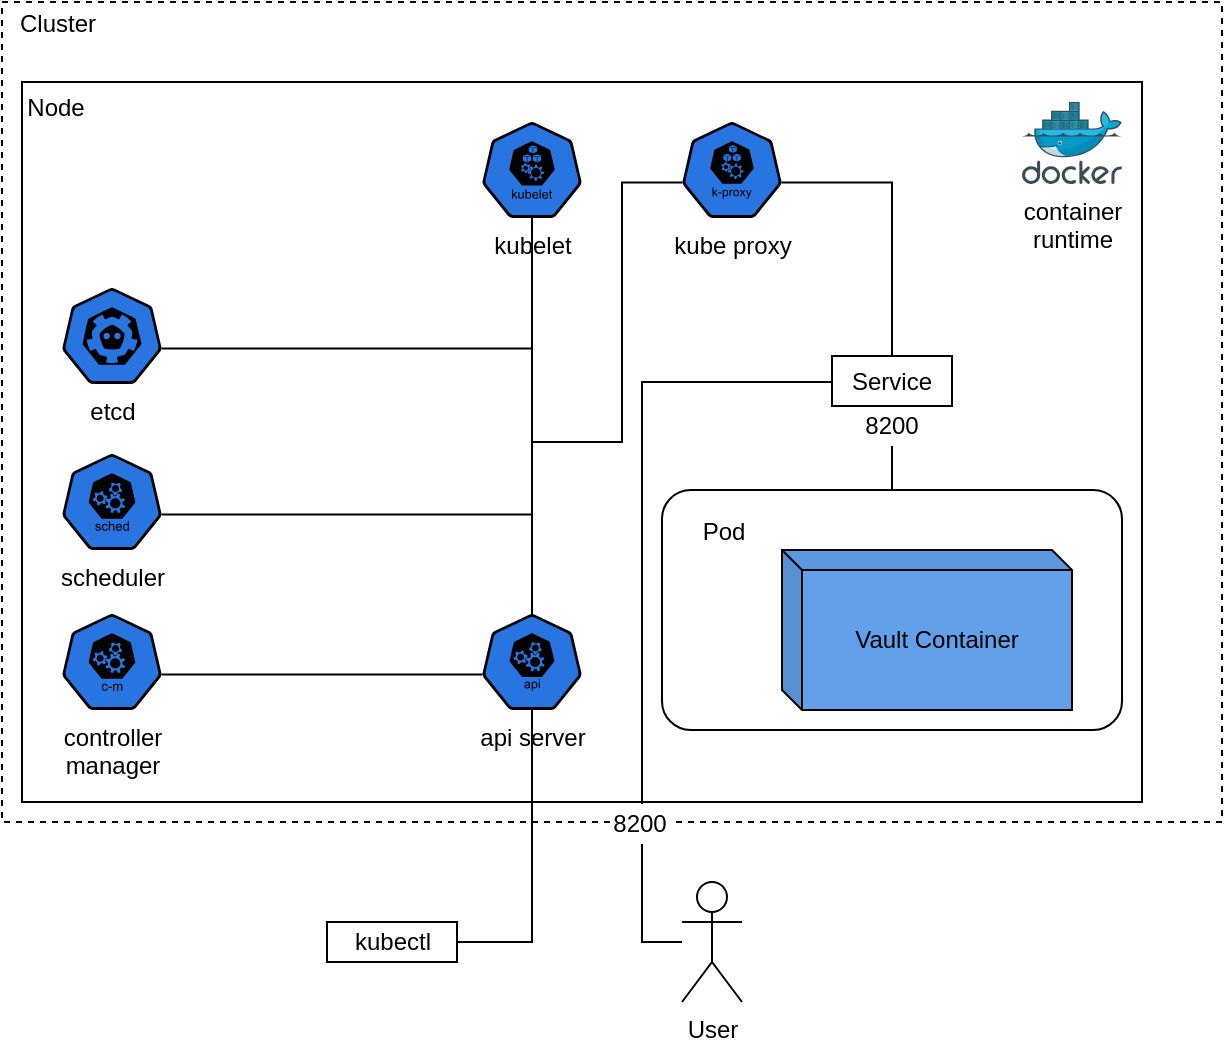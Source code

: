 <mxfile version="22.0.4" type="device">
  <diagram name="Page-1" id="daGm-d5KecSEp1XgCP-V">
    <mxGraphModel dx="1164" dy="773" grid="1" gridSize="10" guides="1" tooltips="1" connect="1" arrows="1" fold="1" page="1" pageScale="1" pageWidth="850" pageHeight="1100" background="none" math="0" shadow="0">
      <root>
        <mxCell id="0" />
        <mxCell id="1" parent="0" />
        <mxCell id="cbzeHhdR3mQzWy2dV4Z3-1" value="User" style="shape=umlActor;verticalLabelPosition=bottom;verticalAlign=top;html=1;outlineConnect=0;" parent="1" vertex="1">
          <mxGeometry x="480" y="550" width="30" height="60" as="geometry" />
        </mxCell>
        <mxCell id="cbzeHhdR3mQzWy2dV4Z3-3" value="&lt;div&gt;Cluster&lt;/div&gt;" style="rounded=0;whiteSpace=wrap;html=1;fillColor=none;dashed=1;comic=0;movableLabel=0;" parent="1" vertex="1">
          <mxGeometry x="140" y="110" width="610" height="410" as="geometry">
            <mxPoint x="-277" y="-194" as="offset" />
          </mxGeometry>
        </mxCell>
        <mxCell id="cbzeHhdR3mQzWy2dV4Z3-4" value="Node" style="rounded=0;whiteSpace=wrap;html=1;fillColor=none;container=0;metaEdit=0;movableLabel=0;noLabel=0;" parent="1" vertex="1">
          <mxGeometry x="150" y="150" width="560" height="360" as="geometry">
            <mxPoint x="-263" y="-167" as="offset" />
          </mxGeometry>
        </mxCell>
        <mxCell id="cbzeHhdR3mQzWy2dV4Z3-5" value="Pod" style="rounded=1;whiteSpace=wrap;html=1;arcSize=12;movableLabel=1;fillColor=none;" parent="1" vertex="1">
          <mxGeometry x="470" y="354" width="230" height="120" as="geometry">
            <mxPoint x="-84" y="-39" as="offset" />
          </mxGeometry>
        </mxCell>
        <mxCell id="cbzeHhdR3mQzWy2dV4Z3-6" value="Vault Container" style="shape=cube;whiteSpace=wrap;html=1;boundedLbl=1;backgroundOutline=1;darkOpacity=0.05;darkOpacity2=0.1;size=10;movableLabel=1;fillColor=#62a0ea;strokeColor=#000000;" parent="1" vertex="1">
          <mxGeometry x="530" y="384" width="145" height="80" as="geometry" />
        </mxCell>
        <mxCell id="cbzeHhdR3mQzWy2dV4Z3-7" value="&lt;div&gt;container&lt;/div&gt;&lt;div&gt;runtime&lt;br&gt;&lt;/div&gt;" style="image;sketch=0;aspect=fixed;html=1;points=[];align=center;fontSize=12;image=img/lib/mscae/Docker.svg;" parent="1" vertex="1">
          <mxGeometry x="650" y="160" width="50" height="41" as="geometry" />
        </mxCell>
        <mxCell id="cbzeHhdR3mQzWy2dV4Z3-8" value="kubelet" style="sketch=0;html=1;dashed=0;whitespace=wrap;fillColor=#2875E2;strokeColor=default;points=[[0.005,0.63,0],[0.1,0.2,0],[0.9,0.2,0],[0.5,0,0],[0.995,0.63,0],[0.72,0.99,0],[0.5,1,0],[0.28,0.99,0]];verticalLabelPosition=bottom;align=center;verticalAlign=top;shape=mxgraph.kubernetes.icon;prIcon=kubelet" parent="1" vertex="1">
          <mxGeometry x="380" y="170" width="50" height="48" as="geometry" />
        </mxCell>
        <mxCell id="cbzeHhdR3mQzWy2dV4Z3-9" value="kube proxy" style="sketch=0;html=1;dashed=0;whitespace=wrap;fillColor=#2875E2;strokeColor=default;points=[[0.005,0.63,0],[0.1,0.2,0],[0.9,0.2,0],[0.5,0,0],[0.995,0.63,0],[0.72,0.99,0],[0.5,1,0],[0.28,0.99,0]];verticalLabelPosition=bottom;align=center;verticalAlign=top;shape=mxgraph.kubernetes.icon;prIcon=k_proxy" parent="1" vertex="1">
          <mxGeometry x="480" y="170" width="50" height="48" as="geometry" />
        </mxCell>
        <mxCell id="cbzeHhdR3mQzWy2dV4Z3-10" value="api server" style="sketch=0;html=1;dashed=0;whitespace=wrap;fillColor=#2875E2;strokeColor=default;points=[[0.005,0.63,0],[0.1,0.2,0],[0.9,0.2,0],[0.5,0,0],[0.995,0.63,0],[0.72,0.99,0],[0.5,1,0],[0.28,0.99,0]];verticalLabelPosition=bottom;align=center;verticalAlign=top;shape=mxgraph.kubernetes.icon;prIcon=api" parent="1" vertex="1">
          <mxGeometry x="380" y="416" width="50" height="48" as="geometry" />
        </mxCell>
        <mxCell id="cbzeHhdR3mQzWy2dV4Z3-16" style="edgeStyle=orthogonalEdgeStyle;rounded=0;orthogonalLoop=1;jettySize=auto;html=1;endArrow=none;endFill=0;" parent="1" source="cbzeHhdR3mQzWy2dV4Z3-11" target="cbzeHhdR3mQzWy2dV4Z3-10" edge="1">
          <mxGeometry relative="1" as="geometry" />
        </mxCell>
        <mxCell id="cbzeHhdR3mQzWy2dV4Z3-11" value="kubectl" style="rounded=0;whiteSpace=wrap;html=1;fillColor=none;" parent="1" vertex="1">
          <mxGeometry x="302.5" y="570" width="65" height="20" as="geometry" />
        </mxCell>
        <mxCell id="cbzeHhdR3mQzWy2dV4Z3-12" value="etcd" style="sketch=0;html=1;dashed=0;whitespace=wrap;fillColor=#2875E2;strokeColor=default;points=[[0.005,0.63,0],[0.1,0.2,0],[0.9,0.2,0],[0.5,0,0],[0.995,0.63,0],[0.72,0.99,0],[0.5,1,0],[0.28,0.99,0]];verticalLabelPosition=bottom;align=center;verticalAlign=top;shape=mxgraph.kubernetes.icon;prIcon=etcd" parent="1" vertex="1">
          <mxGeometry x="170" y="253" width="50" height="48" as="geometry" />
        </mxCell>
        <mxCell id="cbzeHhdR3mQzWy2dV4Z3-13" value="scheduler" style="sketch=0;html=1;dashed=0;whitespace=wrap;fillColor=#2875E2;strokeColor=default;points=[[0.005,0.63,0],[0.1,0.2,0],[0.9,0.2,0],[0.5,0,0],[0.995,0.63,0],[0.72,0.99,0],[0.5,1,0],[0.28,0.99,0]];verticalLabelPosition=bottom;align=center;verticalAlign=top;shape=mxgraph.kubernetes.icon;prIcon=sched" parent="1" vertex="1">
          <mxGeometry x="170" y="336" width="50" height="48" as="geometry" />
        </mxCell>
        <mxCell id="cbzeHhdR3mQzWy2dV4Z3-14" value="&lt;div&gt;controller&lt;/div&gt;&lt;div&gt;manager&lt;br&gt;&lt;/div&gt;" style="sketch=0;html=1;dashed=0;whitespace=wrap;fillColor=#2875E2;strokeColor=default;points=[[0.005,0.63,0],[0.1,0.2,0],[0.9,0.2,0],[0.5,0,0],[0.995,0.63,0],[0.72,0.99,0],[0.5,1,0],[0.28,0.99,0]];verticalLabelPosition=bottom;align=center;verticalAlign=top;shape=mxgraph.kubernetes.icon;prIcon=c_m" parent="1" vertex="1">
          <mxGeometry x="170" y="416" width="50" height="48" as="geometry" />
        </mxCell>
        <mxCell id="cbzeHhdR3mQzWy2dV4Z3-17" style="edgeStyle=orthogonalEdgeStyle;rounded=0;orthogonalLoop=1;jettySize=auto;html=1;entryX=0;entryY=0.5;entryDx=0;entryDy=0;endArrow=none;endFill=0;" parent="1" source="cbzeHhdR3mQzWy2dV4Z3-28" target="cbzeHhdR3mQzWy2dV4Z3-23" edge="1">
          <mxGeometry relative="1" as="geometry">
            <Array as="points">
              <mxPoint x="460" y="300" />
              <mxPoint x="555" y="300" />
            </Array>
          </mxGeometry>
        </mxCell>
        <mxCell id="cbzeHhdR3mQzWy2dV4Z3-19" style="edgeStyle=orthogonalEdgeStyle;rounded=0;orthogonalLoop=1;jettySize=auto;html=1;exitX=0.005;exitY=0.63;exitDx=0;exitDy=0;exitPerimeter=0;entryX=0.995;entryY=0.63;entryDx=0;entryDy=0;entryPerimeter=0;anchorPointDirection=1;startFill=1;strokeColor=default;endArrow=none;endFill=0;" parent="1" source="cbzeHhdR3mQzWy2dV4Z3-10" target="cbzeHhdR3mQzWy2dV4Z3-14" edge="1">
          <mxGeometry relative="1" as="geometry" />
        </mxCell>
        <mxCell id="cbzeHhdR3mQzWy2dV4Z3-21" style="edgeStyle=orthogonalEdgeStyle;rounded=0;orthogonalLoop=1;jettySize=auto;html=1;exitX=0.5;exitY=0;exitDx=0;exitDy=0;exitPerimeter=0;entryX=0.995;entryY=0.63;entryDx=0;entryDy=0;entryPerimeter=0;endArrow=none;endFill=0;" parent="1" source="cbzeHhdR3mQzWy2dV4Z3-10" target="cbzeHhdR3mQzWy2dV4Z3-13" edge="1">
          <mxGeometry relative="1" as="geometry">
            <Array as="points">
              <mxPoint x="405" y="366" />
            </Array>
          </mxGeometry>
        </mxCell>
        <mxCell id="cbzeHhdR3mQzWy2dV4Z3-22" style="edgeStyle=orthogonalEdgeStyle;rounded=0;orthogonalLoop=1;jettySize=auto;html=1;exitX=0.5;exitY=0;exitDx=0;exitDy=0;exitPerimeter=0;entryX=0.995;entryY=0.63;entryDx=0;entryDy=0;entryPerimeter=0;endArrow=none;endFill=0;" parent="1" source="cbzeHhdR3mQzWy2dV4Z3-10" target="cbzeHhdR3mQzWy2dV4Z3-12" edge="1">
          <mxGeometry relative="1" as="geometry">
            <Array as="points">
              <mxPoint x="405" y="283" />
            </Array>
          </mxGeometry>
        </mxCell>
        <mxCell id="cbzeHhdR3mQzWy2dV4Z3-24" style="edgeStyle=orthogonalEdgeStyle;rounded=0;orthogonalLoop=1;jettySize=auto;html=1;exitX=0.5;exitY=1;exitDx=0;exitDy=0;entryX=0.5;entryY=0;entryDx=0;entryDy=0;endArrow=none;endFill=0;" parent="1" source="cbzeHhdR3mQzWy2dV4Z3-30" target="cbzeHhdR3mQzWy2dV4Z3-5" edge="1">
          <mxGeometry relative="1" as="geometry" />
        </mxCell>
        <mxCell id="cbzeHhdR3mQzWy2dV4Z3-23" value="Service" style="rounded=0;whiteSpace=wrap;html=1;fillColor=none;" parent="1" vertex="1">
          <mxGeometry x="555" y="287" width="60" height="25" as="geometry" />
        </mxCell>
        <mxCell id="cbzeHhdR3mQzWy2dV4Z3-25" style="edgeStyle=orthogonalEdgeStyle;rounded=0;orthogonalLoop=1;jettySize=auto;html=1;exitX=0.5;exitY=0;exitDx=0;exitDy=0;exitPerimeter=0;entryX=0.5;entryY=1;entryDx=0;entryDy=0;entryPerimeter=0;endArrow=none;endFill=0;" parent="1" source="cbzeHhdR3mQzWy2dV4Z3-10" target="cbzeHhdR3mQzWy2dV4Z3-8" edge="1">
          <mxGeometry relative="1" as="geometry" />
        </mxCell>
        <mxCell id="cbzeHhdR3mQzWy2dV4Z3-27" style="edgeStyle=orthogonalEdgeStyle;rounded=0;orthogonalLoop=1;jettySize=auto;html=1;entryX=0.005;entryY=0.63;entryDx=0;entryDy=0;entryPerimeter=0;endArrow=none;endFill=0;exitX=0.5;exitY=0;exitDx=0;exitDy=0;exitPerimeter=0;" parent="1" source="cbzeHhdR3mQzWy2dV4Z3-10" target="cbzeHhdR3mQzWy2dV4Z3-9" edge="1">
          <mxGeometry relative="1" as="geometry">
            <mxPoint x="405" y="420" as="sourcePoint" />
            <Array as="points">
              <mxPoint x="405" y="330" />
              <mxPoint x="450" y="330" />
              <mxPoint x="450" y="200" />
            </Array>
          </mxGeometry>
        </mxCell>
        <mxCell id="cbzeHhdR3mQzWy2dV4Z3-29" value="" style="edgeStyle=orthogonalEdgeStyle;rounded=0;orthogonalLoop=1;jettySize=auto;html=1;exitX=0.995;exitY=0.63;exitDx=0;exitDy=0;exitPerimeter=0;entryX=0.5;entryY=0;entryDx=0;entryDy=0;endArrow=none;endFill=0;" parent="1" source="cbzeHhdR3mQzWy2dV4Z3-9" target="cbzeHhdR3mQzWy2dV4Z3-23" edge="1">
          <mxGeometry relative="1" as="geometry">
            <mxPoint x="560" y="220" as="sourcePoint" />
            <mxPoint x="585" y="287" as="targetPoint" />
          </mxGeometry>
        </mxCell>
        <mxCell id="cbzeHhdR3mQzWy2dV4Z3-30" value="8200" style="text;html=1;strokeColor=none;fillColor=none;align=center;verticalAlign=middle;whiteSpace=wrap;rounded=0;" parent="1" vertex="1">
          <mxGeometry x="570" y="312" width="30" height="20" as="geometry" />
        </mxCell>
        <mxCell id="owWRNJUSUV1AwwsD3CPz-1" value="" style="edgeStyle=orthogonalEdgeStyle;rounded=0;orthogonalLoop=1;jettySize=auto;html=1;entryX=0;entryY=0.5;entryDx=0;entryDy=0;endArrow=none;endFill=0;" edge="1" parent="1" source="cbzeHhdR3mQzWy2dV4Z3-1" target="cbzeHhdR3mQzWy2dV4Z3-28">
          <mxGeometry relative="1" as="geometry">
            <Array as="points">
              <mxPoint x="460" y="580" />
            </Array>
            <mxPoint x="480" y="580" as="sourcePoint" />
            <mxPoint x="555" y="300" as="targetPoint" />
          </mxGeometry>
        </mxCell>
        <mxCell id="cbzeHhdR3mQzWy2dV4Z3-28" value="8200" style="text;html=1;strokeColor=none;fillColor=default;align=center;verticalAlign=middle;whiteSpace=wrap;rounded=0;" parent="1" vertex="1">
          <mxGeometry x="444" y="511" width="30" height="20" as="geometry" />
        </mxCell>
      </root>
    </mxGraphModel>
  </diagram>
</mxfile>
